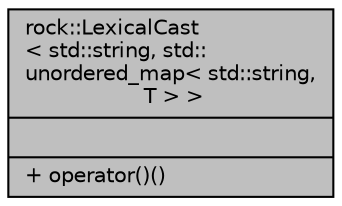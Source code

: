 digraph "rock::LexicalCast&lt; std::string, std::unordered_map&lt; std::string, T &gt; &gt;"
{
 // LATEX_PDF_SIZE
  edge [fontname="Helvetica",fontsize="10",labelfontname="Helvetica",labelfontsize="10"];
  node [fontname="Helvetica",fontsize="10",shape=record];
  Node1 [label="{rock::LexicalCast\l\< std::string, std::\lunordered_map\< std::string,\l T \> \>\n||+ operator()()\l}",height=0.2,width=0.4,color="black", fillcolor="grey75", style="filled", fontcolor="black",tooltip="类型转换模板类片特化(YAML String 转换成 std::unordered_map<std::string, T>)"];
}

